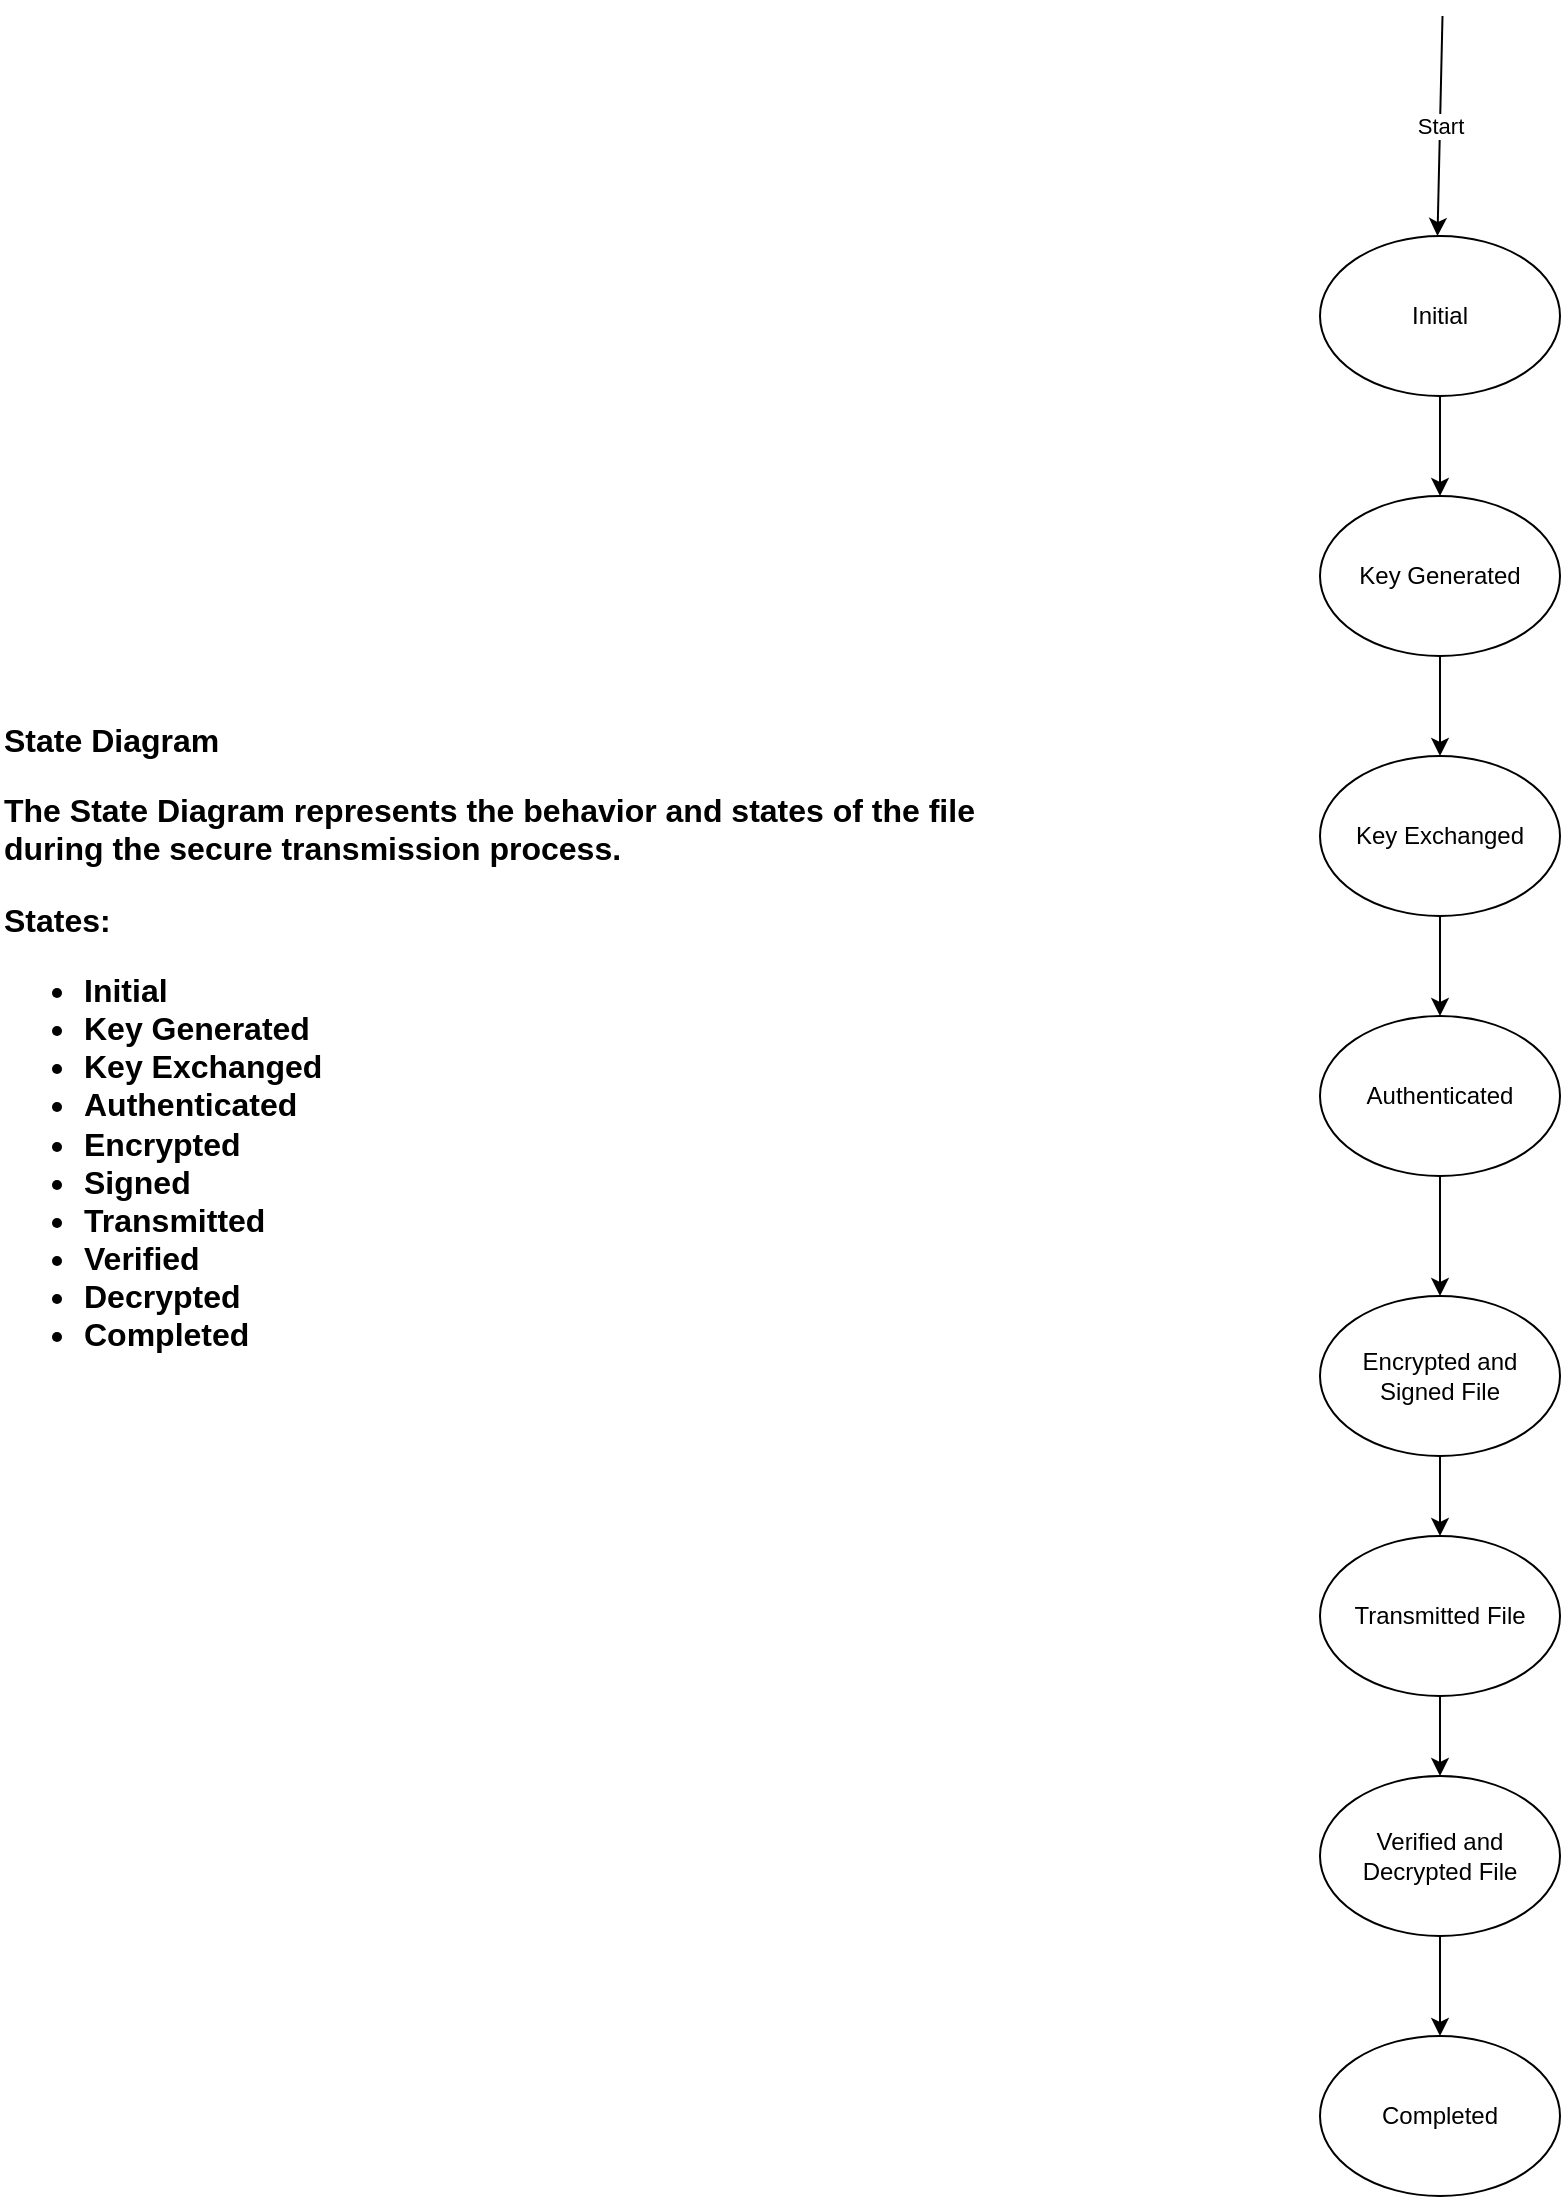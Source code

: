 <mxfile version="24.4.0" type="device">
  <diagram name="Page-1" id="VKh9SRHuRIkTuClkH-0g">
    <mxGraphModel dx="2124" dy="1751" grid="1" gridSize="10" guides="1" tooltips="1" connect="1" arrows="1" fold="1" page="1" pageScale="1" pageWidth="850" pageHeight="1100" math="0" shadow="0">
      <root>
        <mxCell id="0" />
        <mxCell id="1" parent="0" />
        <mxCell id="pc8KOOXtH5tuLUbK0_eT-1" value="Initial" style="ellipse;whiteSpace=wrap;html=1;" vertex="1" parent="1">
          <mxGeometry x="560" y="-300" width="120" height="80" as="geometry" />
        </mxCell>
        <mxCell id="pc8KOOXtH5tuLUbK0_eT-2" value="Encrypted and Signed File" style="ellipse;whiteSpace=wrap;html=1;" vertex="1" parent="1">
          <mxGeometry x="560" y="230" width="120" height="80" as="geometry" />
        </mxCell>
        <mxCell id="pc8KOOXtH5tuLUbK0_eT-3" value="Key Generated" style="ellipse;whiteSpace=wrap;html=1;" vertex="1" parent="1">
          <mxGeometry x="560" y="-170" width="120" height="80" as="geometry" />
        </mxCell>
        <mxCell id="pc8KOOXtH5tuLUbK0_eT-4" value="Transmitted File" style="ellipse;whiteSpace=wrap;html=1;" vertex="1" parent="1">
          <mxGeometry x="560" y="350" width="120" height="80" as="geometry" />
        </mxCell>
        <mxCell id="pc8KOOXtH5tuLUbK0_eT-5" value="Authenticated" style="ellipse;whiteSpace=wrap;html=1;" vertex="1" parent="1">
          <mxGeometry x="560" y="90" width="120" height="80" as="geometry" />
        </mxCell>
        <mxCell id="pc8KOOXtH5tuLUbK0_eT-7" value="Key Exchanged" style="ellipse;whiteSpace=wrap;html=1;" vertex="1" parent="1">
          <mxGeometry x="560" y="-40" width="120" height="80" as="geometry" />
        </mxCell>
        <mxCell id="pc8KOOXtH5tuLUbK0_eT-8" value="Verified and Decrypted File" style="ellipse;whiteSpace=wrap;html=1;" vertex="1" parent="1">
          <mxGeometry x="560" y="470" width="120" height="80" as="geometry" />
        </mxCell>
        <mxCell id="pc8KOOXtH5tuLUbK0_eT-9" value="Completed" style="ellipse;whiteSpace=wrap;html=1;" vertex="1" parent="1">
          <mxGeometry x="560" y="600" width="120" height="80" as="geometry" />
        </mxCell>
        <mxCell id="pc8KOOXtH5tuLUbK0_eT-10" value="" style="endArrow=classic;html=1;rounded=0;exitX=0.5;exitY=1;exitDx=0;exitDy=0;entryX=0.5;entryY=0;entryDx=0;entryDy=0;" edge="1" parent="1" source="pc8KOOXtH5tuLUbK0_eT-1" target="pc8KOOXtH5tuLUbK0_eT-3">
          <mxGeometry width="50" height="50" relative="1" as="geometry">
            <mxPoint x="720" y="10" as="sourcePoint" />
            <mxPoint x="770" y="-40" as="targetPoint" />
          </mxGeometry>
        </mxCell>
        <mxCell id="pc8KOOXtH5tuLUbK0_eT-11" value="" style="endArrow=classic;html=1;rounded=0;entryX=0.5;entryY=0;entryDx=0;entryDy=0;exitX=0.5;exitY=1;exitDx=0;exitDy=0;" edge="1" parent="1" source="pc8KOOXtH5tuLUbK0_eT-3" target="pc8KOOXtH5tuLUbK0_eT-7">
          <mxGeometry width="50" height="50" relative="1" as="geometry">
            <mxPoint x="720" y="10" as="sourcePoint" />
            <mxPoint x="770" y="-40" as="targetPoint" />
          </mxGeometry>
        </mxCell>
        <mxCell id="pc8KOOXtH5tuLUbK0_eT-12" value="" style="endArrow=classic;html=1;rounded=0;entryX=0.5;entryY=0;entryDx=0;entryDy=0;exitX=0.5;exitY=1;exitDx=0;exitDy=0;" edge="1" parent="1" source="pc8KOOXtH5tuLUbK0_eT-7" target="pc8KOOXtH5tuLUbK0_eT-5">
          <mxGeometry width="50" height="50" relative="1" as="geometry">
            <mxPoint x="720" y="10" as="sourcePoint" />
            <mxPoint x="770" y="-40" as="targetPoint" />
          </mxGeometry>
        </mxCell>
        <mxCell id="pc8KOOXtH5tuLUbK0_eT-13" value="" style="endArrow=classic;html=1;rounded=0;entryX=0.5;entryY=0;entryDx=0;entryDy=0;exitX=0.5;exitY=1;exitDx=0;exitDy=0;" edge="1" parent="1" source="pc8KOOXtH5tuLUbK0_eT-5" target="pc8KOOXtH5tuLUbK0_eT-2">
          <mxGeometry width="50" height="50" relative="1" as="geometry">
            <mxPoint x="720" y="10" as="sourcePoint" />
            <mxPoint x="770" y="-40" as="targetPoint" />
          </mxGeometry>
        </mxCell>
        <mxCell id="pc8KOOXtH5tuLUbK0_eT-14" value="" style="endArrow=classic;html=1;rounded=0;entryX=0.5;entryY=0;entryDx=0;entryDy=0;exitX=0.5;exitY=1;exitDx=0;exitDy=0;" edge="1" parent="1" source="pc8KOOXtH5tuLUbK0_eT-2" target="pc8KOOXtH5tuLUbK0_eT-4">
          <mxGeometry width="50" height="50" relative="1" as="geometry">
            <mxPoint x="720" y="-300" as="sourcePoint" />
            <mxPoint x="770" y="-350" as="targetPoint" />
          </mxGeometry>
        </mxCell>
        <mxCell id="pc8KOOXtH5tuLUbK0_eT-15" value="" style="endArrow=classic;html=1;rounded=0;exitX=0.5;exitY=1;exitDx=0;exitDy=0;entryX=0.5;entryY=0;entryDx=0;entryDy=0;" edge="1" parent="1" source="pc8KOOXtH5tuLUbK0_eT-4" target="pc8KOOXtH5tuLUbK0_eT-8">
          <mxGeometry width="50" height="50" relative="1" as="geometry">
            <mxPoint x="720" y="-300" as="sourcePoint" />
            <mxPoint x="770" y="-350" as="targetPoint" />
          </mxGeometry>
        </mxCell>
        <mxCell id="pc8KOOXtH5tuLUbK0_eT-16" value="" style="endArrow=classic;html=1;rounded=0;entryX=0.5;entryY=0;entryDx=0;entryDy=0;exitX=0.5;exitY=1;exitDx=0;exitDy=0;" edge="1" parent="1" source="pc8KOOXtH5tuLUbK0_eT-8" target="pc8KOOXtH5tuLUbK0_eT-9">
          <mxGeometry width="50" height="50" relative="1" as="geometry">
            <mxPoint x="720" y="-300" as="sourcePoint" />
            <mxPoint x="770" y="-350" as="targetPoint" />
          </mxGeometry>
        </mxCell>
        <mxCell id="pc8KOOXtH5tuLUbK0_eT-17" value="" style="endArrow=classic;html=1;rounded=0;entryX=0.5;entryY=0;entryDx=0;entryDy=0;" edge="1" parent="1">
          <mxGeometry relative="1" as="geometry">
            <mxPoint x="621.25" y="-410" as="sourcePoint" />
            <mxPoint x="618.75" y="-300" as="targetPoint" />
          </mxGeometry>
        </mxCell>
        <mxCell id="pc8KOOXtH5tuLUbK0_eT-18" value="Start" style="edgeLabel;resizable=0;html=1;;align=center;verticalAlign=middle;" connectable="0" vertex="1" parent="pc8KOOXtH5tuLUbK0_eT-17">
          <mxGeometry relative="1" as="geometry" />
        </mxCell>
        <mxCell id="pc8KOOXtH5tuLUbK0_eT-21" value="&lt;h3 style=&quot;font-size: 16px;&quot;&gt;State Diagram&lt;/h3&gt;&lt;p style=&quot;font-size: 16px;&quot;&gt;The State Diagram represents the behavior and states of the file during the secure transmission process.&lt;/p&gt;&lt;p style=&quot;font-size: 16px;&quot;&gt;&lt;strong style=&quot;font-size: 16px;&quot;&gt;States&lt;/strong&gt;:&lt;/p&gt;&lt;ul style=&quot;font-size: 16px;&quot;&gt;&lt;li style=&quot;font-size: 16px;&quot;&gt;Initial&lt;/li&gt;&lt;li style=&quot;font-size: 16px;&quot;&gt;Key Generated&lt;/li&gt;&lt;li style=&quot;font-size: 16px;&quot;&gt;Key Exchanged&lt;/li&gt;&lt;li style=&quot;font-size: 16px;&quot;&gt;Authenticated&lt;/li&gt;&lt;li style=&quot;font-size: 16px;&quot;&gt;Encrypted&lt;/li&gt;&lt;li style=&quot;font-size: 16px;&quot;&gt;Signed&lt;/li&gt;&lt;li style=&quot;font-size: 16px;&quot;&gt;Transmitted&lt;/li&gt;&lt;li style=&quot;font-size: 16px;&quot;&gt;Verified&lt;/li&gt;&lt;li style=&quot;font-size: 16px;&quot;&gt;Decrypted&lt;/li&gt;&lt;li style=&quot;font-size: 16px;&quot;&gt;Completed&lt;/li&gt;&lt;/ul&gt;" style="text;html=1;whiteSpace=wrap;overflow=hidden;rounded=0;fontStyle=1;fontSize=16;" vertex="1" parent="1">
          <mxGeometry x="-100" y="-80" width="520" height="490" as="geometry" />
        </mxCell>
      </root>
    </mxGraphModel>
  </diagram>
</mxfile>
